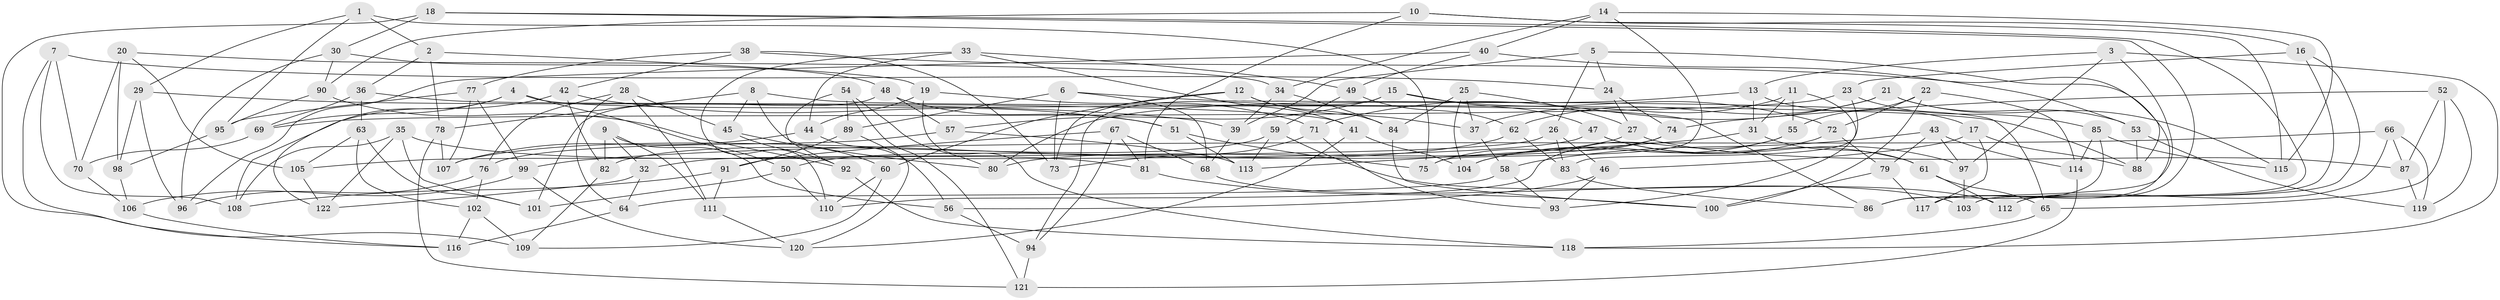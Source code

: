 // coarse degree distribution, {6: 0.5125, 4: 0.4625, 5: 0.0125, 3: 0.0125}
// Generated by graph-tools (version 1.1) at 2025/52/02/27/25 19:52:29]
// undirected, 122 vertices, 244 edges
graph export_dot {
graph [start="1"]
  node [color=gray90,style=filled];
  1;
  2;
  3;
  4;
  5;
  6;
  7;
  8;
  9;
  10;
  11;
  12;
  13;
  14;
  15;
  16;
  17;
  18;
  19;
  20;
  21;
  22;
  23;
  24;
  25;
  26;
  27;
  28;
  29;
  30;
  31;
  32;
  33;
  34;
  35;
  36;
  37;
  38;
  39;
  40;
  41;
  42;
  43;
  44;
  45;
  46;
  47;
  48;
  49;
  50;
  51;
  52;
  53;
  54;
  55;
  56;
  57;
  58;
  59;
  60;
  61;
  62;
  63;
  64;
  65;
  66;
  67;
  68;
  69;
  70;
  71;
  72;
  73;
  74;
  75;
  76;
  77;
  78;
  79;
  80;
  81;
  82;
  83;
  84;
  85;
  86;
  87;
  88;
  89;
  90;
  91;
  92;
  93;
  94;
  95;
  96;
  97;
  98;
  99;
  100;
  101;
  102;
  103;
  104;
  105;
  106;
  107;
  108;
  109;
  110;
  111;
  112;
  113;
  114;
  115;
  116;
  117;
  118;
  119;
  120;
  121;
  122;
  1 -- 2;
  1 -- 29;
  1 -- 95;
  1 -- 75;
  2 -- 78;
  2 -- 19;
  2 -- 36;
  3 -- 86;
  3 -- 97;
  3 -- 118;
  3 -- 13;
  4 -- 50;
  4 -- 69;
  4 -- 86;
  4 -- 122;
  5 -- 24;
  5 -- 26;
  5 -- 39;
  5 -- 88;
  6 -- 73;
  6 -- 65;
  6 -- 89;
  6 -- 68;
  7 -- 108;
  7 -- 70;
  7 -- 116;
  7 -- 24;
  8 -- 88;
  8 -- 80;
  8 -- 45;
  8 -- 78;
  9 -- 82;
  9 -- 111;
  9 -- 56;
  9 -- 32;
  10 -- 16;
  10 -- 115;
  10 -- 81;
  10 -- 90;
  11 -- 37;
  11 -- 93;
  11 -- 55;
  11 -- 31;
  12 -- 37;
  12 -- 60;
  12 -- 73;
  12 -- 84;
  13 -- 17;
  13 -- 80;
  13 -- 31;
  14 -- 115;
  14 -- 40;
  14 -- 34;
  14 -- 75;
  15 -- 94;
  15 -- 47;
  15 -- 72;
  15 -- 57;
  16 -- 103;
  16 -- 112;
  16 -- 23;
  17 -- 117;
  17 -- 46;
  17 -- 88;
  18 -- 103;
  18 -- 117;
  18 -- 30;
  18 -- 109;
  19 -- 71;
  19 -- 44;
  19 -- 118;
  20 -- 34;
  20 -- 70;
  20 -- 105;
  20 -- 98;
  21 -- 53;
  21 -- 115;
  21 -- 71;
  21 -- 62;
  22 -- 114;
  22 -- 100;
  22 -- 55;
  22 -- 72;
  23 -- 83;
  23 -- 85;
  23 -- 69;
  24 -- 27;
  24 -- 74;
  25 -- 84;
  25 -- 104;
  25 -- 27;
  25 -- 37;
  26 -- 46;
  26 -- 83;
  26 -- 32;
  27 -- 87;
  27 -- 50;
  28 -- 76;
  28 -- 111;
  28 -- 45;
  28 -- 64;
  29 -- 96;
  29 -- 98;
  29 -- 39;
  30 -- 96;
  30 -- 90;
  30 -- 48;
  31 -- 61;
  31 -- 113;
  32 -- 122;
  32 -- 64;
  33 -- 41;
  33 -- 44;
  33 -- 49;
  33 -- 110;
  34 -- 84;
  34 -- 39;
  35 -- 108;
  35 -- 101;
  35 -- 81;
  35 -- 122;
  36 -- 63;
  36 -- 41;
  36 -- 69;
  37 -- 58;
  38 -- 42;
  38 -- 117;
  38 -- 77;
  38 -- 73;
  39 -- 68;
  40 -- 53;
  40 -- 49;
  40 -- 96;
  41 -- 104;
  41 -- 120;
  42 -- 108;
  42 -- 82;
  42 -- 51;
  43 -- 58;
  43 -- 114;
  43 -- 97;
  43 -- 79;
  44 -- 107;
  44 -- 56;
  45 -- 92;
  45 -- 60;
  46 -- 56;
  46 -- 93;
  47 -- 105;
  47 -- 61;
  47 -- 97;
  48 -- 57;
  48 -- 101;
  48 -- 51;
  49 -- 62;
  49 -- 59;
  50 -- 110;
  50 -- 101;
  51 -- 113;
  51 -- 75;
  52 -- 119;
  52 -- 74;
  52 -- 87;
  52 -- 65;
  53 -- 88;
  53 -- 119;
  54 -- 89;
  54 -- 80;
  54 -- 121;
  54 -- 92;
  55 -- 104;
  55 -- 110;
  56 -- 94;
  57 -- 76;
  57 -- 113;
  58 -- 93;
  58 -- 64;
  59 -- 112;
  59 -- 113;
  59 -- 82;
  60 -- 110;
  60 -- 109;
  61 -- 112;
  61 -- 65;
  62 -- 107;
  62 -- 83;
  63 -- 101;
  63 -- 102;
  63 -- 105;
  64 -- 116;
  65 -- 118;
  66 -- 87;
  66 -- 112;
  66 -- 99;
  66 -- 119;
  67 -- 91;
  67 -- 68;
  67 -- 94;
  67 -- 81;
  68 -- 103;
  69 -- 70;
  70 -- 106;
  71 -- 93;
  71 -- 73;
  72 -- 104;
  72 -- 79;
  74 -- 75;
  74 -- 80;
  76 -- 96;
  76 -- 102;
  77 -- 107;
  77 -- 95;
  77 -- 99;
  78 -- 107;
  78 -- 121;
  79 -- 100;
  79 -- 117;
  81 -- 100;
  82 -- 109;
  83 -- 86;
  84 -- 100;
  85 -- 114;
  85 -- 86;
  85 -- 115;
  87 -- 119;
  89 -- 91;
  89 -- 120;
  90 -- 92;
  90 -- 95;
  91 -- 111;
  91 -- 108;
  92 -- 118;
  94 -- 121;
  95 -- 98;
  97 -- 103;
  98 -- 106;
  99 -- 120;
  99 -- 106;
  102 -- 109;
  102 -- 116;
  105 -- 122;
  106 -- 116;
  111 -- 120;
  114 -- 121;
}
